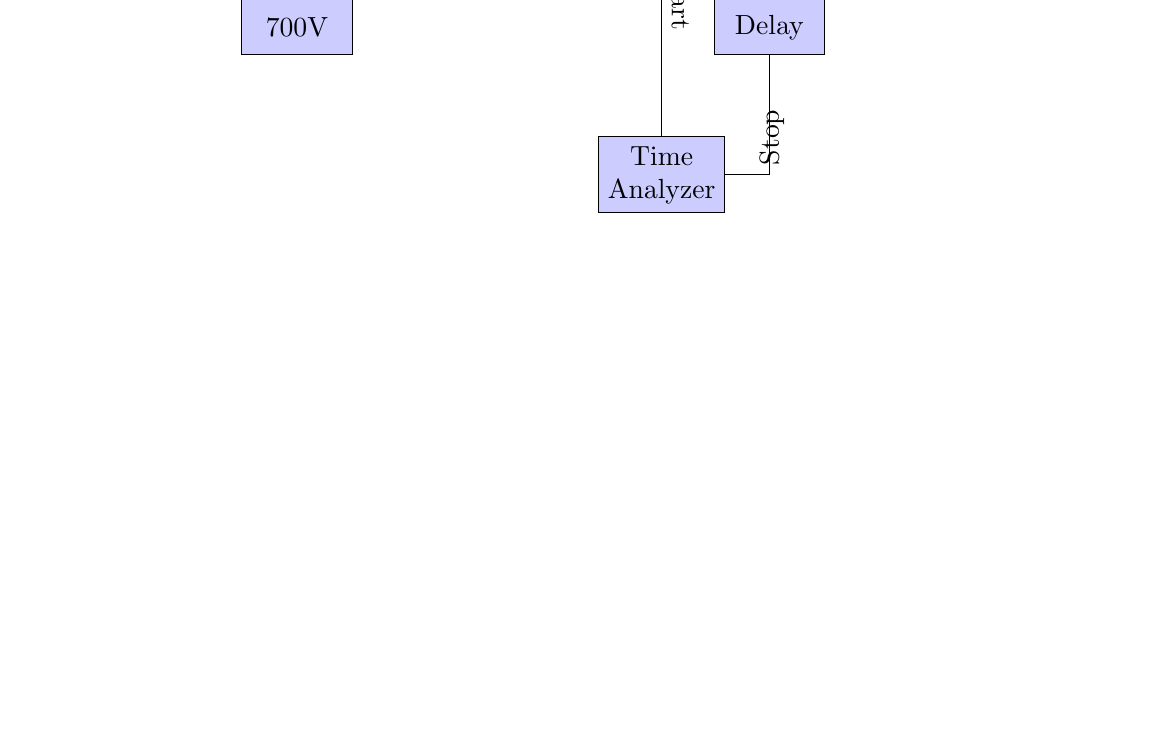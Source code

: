 ﻿\usetikzlibrary{shapes,arrows}
\tikzstyle{block} = [draw, fill=blue!20, rectangle, 
    minimum height=2em, minimum width=4em]
\tikzstyle{sum} = [draw, fill=blue!20, circle, node distance=1cm]
\tikzstyle{input} = [coordinate]
\tikzstyle{output} = [coordinate]
\tikzstyle{pinstyle} = [pin edge={to-,thin,black}]
\begin{tikzpicture}[auto, node distance=2cm, >=latex']

\node  [block, name=det1, label={[]above:fix}] {Det1};
\node [block, right of= det1] (pm1) {PM};
\node [block, below of=det1, name=det2,  label={[]below:bewegl.}] {Det2};
\node [block, right of= det2] (pm2) {PM};
\node [block, above of=pm1, name=volt1] {1000V};
\node [block, below of=pm2, name=volt2] {700V};

\draw [-] (det1) -- node[] {} (pm1);
\draw [-] (det2) -- node[] {} (pm2);
\draw [-] (volt1) -- node[] {} (pm1);
\draw [-] (volt2) -- node[] {} (pm2);

\node [block, name=ddl1, right of=pm1, node distance=3cm] {DDL AMP};
\node [block, name=ddl2, right of=pm2, node distance=3cm] {DDL AMP};
\node [block, name=tsca1, right of=ddl1, node distance=3cm] {TSCA};
\node [block, name=tsca2, right of=ddl2, node distance=3cm] {TSCA};

\draw [-] (pm1) -- node[] {} (ddl1);
\draw [-] (ddl1) -- node[] {} (tsca1);
\draw [-] (pm2) -- node[] {} (ddl2);
\draw [-] (ddl2) -- node[name=line1] {} (tsca2);

\node [block, name=time, below of=line1, node distance=4cm, align=center]{Time\\ Analyzer};
\node [input, name=node1, above of=line1, node distance=1cm] {};
\draw[-] (tsca1) |- node[] {} (node1) -- node[label={[rotate=-90, text depth=-6ex]right: Start}]{} (time);
\node [block, name=delay, below of=tsca2]{Delay};
\draw[-] (time) -| node[label={[rotate=90, text depth=-3ex]right:Stop}]{} (delay);
\draw[-] (delay) -- node[]{} (tsca2);

\node[block, name=adc, right of=node1, node distance=4cm] {ADC};
\draw[-] (tsca1) -| node[]{} (adc);
\draw[-] (tsca2) -| node[]{} (adc);
\node [block, name=pc, right of=adc]{PC};
\draw[-] (adc) -- node[]{} (pc);

\end{tikzpicture}
